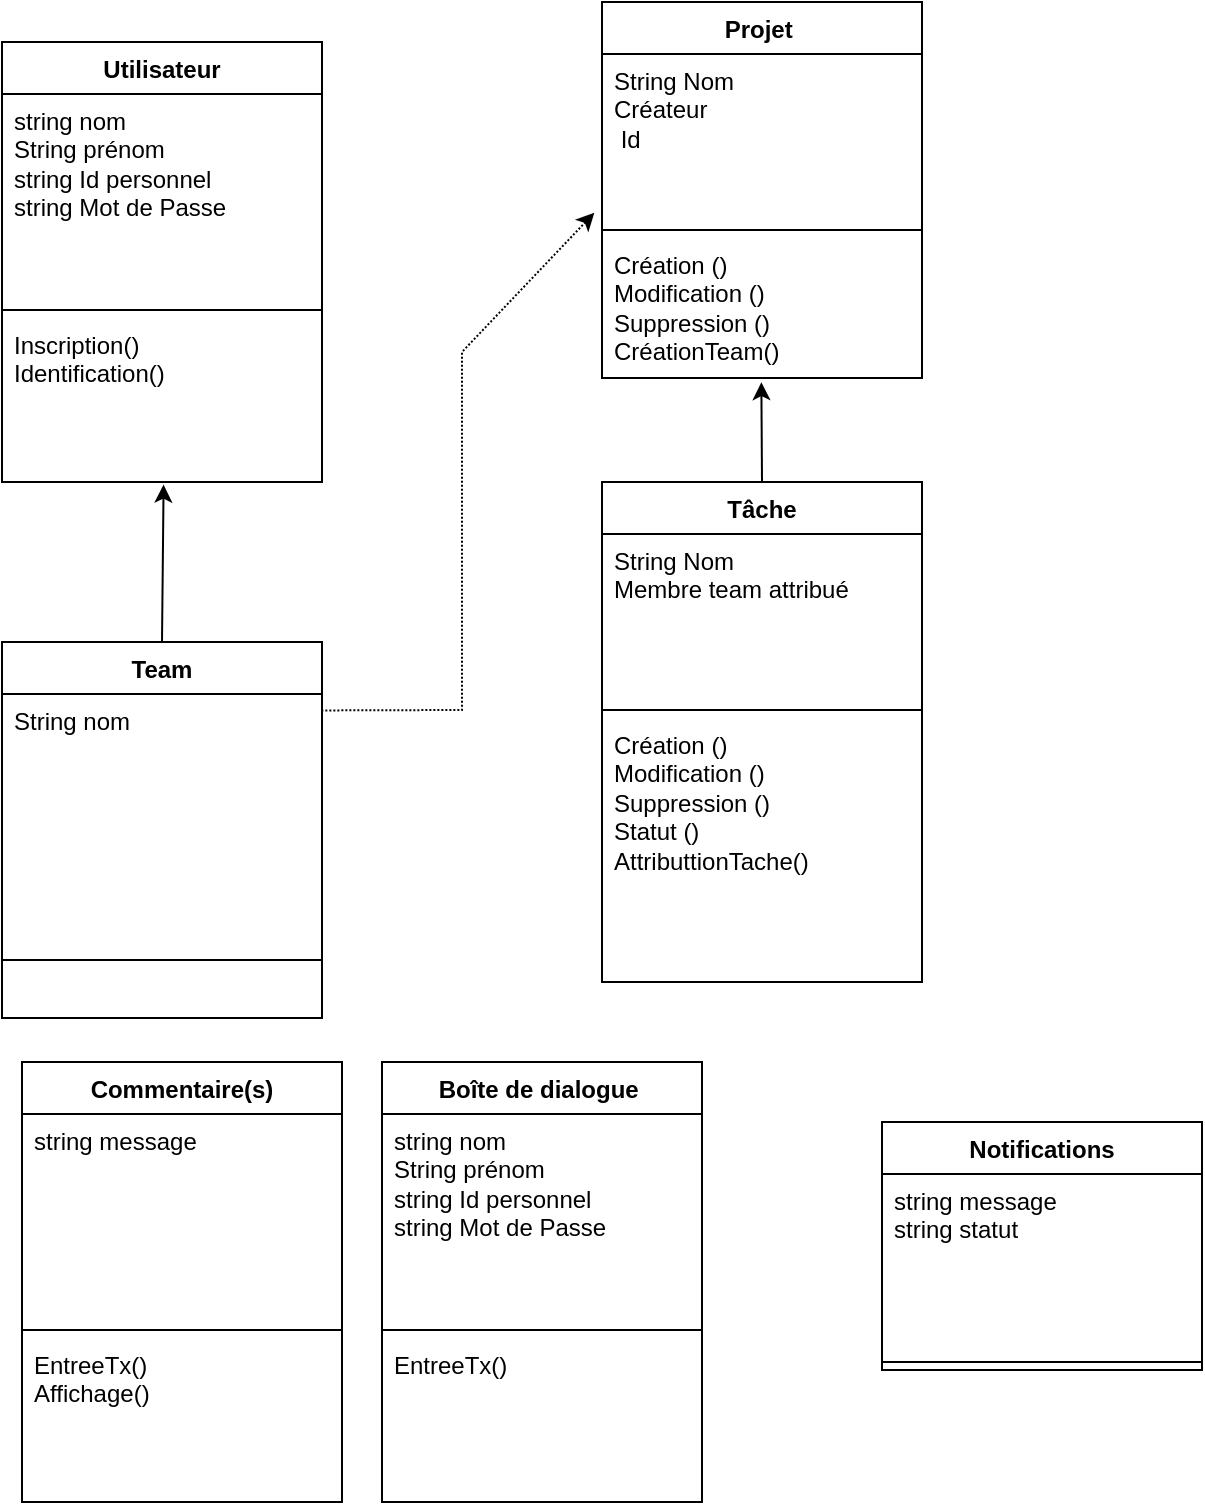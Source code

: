 <mxfile version="21.2.2" type="github">
  <diagram name="Page-1" id="qKfgIjqdwqD0qDW7hlfd">
    <mxGraphModel dx="704" dy="743" grid="1" gridSize="10" guides="1" tooltips="1" connect="1" arrows="1" fold="1" page="1" pageScale="1" pageWidth="827" pageHeight="1169" math="0" shadow="0">
      <root>
        <mxCell id="0" />
        <mxCell id="1" parent="0" />
        <mxCell id="ulWxVB9vq5Xvz9qQ-N9P-5" value="Utilisateur" style="swimlane;fontStyle=1;align=center;verticalAlign=top;childLayout=stackLayout;horizontal=1;startSize=26;horizontalStack=0;resizeParent=1;resizeParentMax=0;resizeLast=0;collapsible=1;marginBottom=0;whiteSpace=wrap;html=1;" parent="1" vertex="1">
          <mxGeometry x="90" y="180" width="160" height="220" as="geometry" />
        </mxCell>
        <mxCell id="ulWxVB9vq5Xvz9qQ-N9P-6" value="string nom&lt;br&gt;String prénom&lt;br&gt;string Id personnel&lt;br&gt;string Mot de Passe" style="text;strokeColor=none;fillColor=none;align=left;verticalAlign=top;spacingLeft=4;spacingRight=4;overflow=hidden;rotatable=0;points=[[0,0.5],[1,0.5]];portConstraint=eastwest;whiteSpace=wrap;html=1;" parent="ulWxVB9vq5Xvz9qQ-N9P-5" vertex="1">
          <mxGeometry y="26" width="160" height="104" as="geometry" />
        </mxCell>
        <mxCell id="ulWxVB9vq5Xvz9qQ-N9P-7" value="" style="line;strokeWidth=1;fillColor=none;align=left;verticalAlign=middle;spacingTop=-1;spacingLeft=3;spacingRight=3;rotatable=0;labelPosition=right;points=[];portConstraint=eastwest;strokeColor=inherit;" parent="ulWxVB9vq5Xvz9qQ-N9P-5" vertex="1">
          <mxGeometry y="130" width="160" height="8" as="geometry" />
        </mxCell>
        <mxCell id="ulWxVB9vq5Xvz9qQ-N9P-8" value="Inscription()&lt;br&gt;Identification()" style="text;strokeColor=none;fillColor=none;align=left;verticalAlign=top;spacingLeft=4;spacingRight=4;overflow=hidden;rotatable=0;points=[[0,0.5],[1,0.5]];portConstraint=eastwest;whiteSpace=wrap;html=1;" parent="ulWxVB9vq5Xvz9qQ-N9P-5" vertex="1">
          <mxGeometry y="138" width="160" height="82" as="geometry" />
        </mxCell>
        <mxCell id="ulWxVB9vq5Xvz9qQ-N9P-9" value="Projet&amp;nbsp;" style="swimlane;fontStyle=1;align=center;verticalAlign=top;childLayout=stackLayout;horizontal=1;startSize=26;horizontalStack=0;resizeParent=1;resizeParentMax=0;resizeLast=0;collapsible=1;marginBottom=0;whiteSpace=wrap;html=1;" parent="1" vertex="1">
          <mxGeometry x="390" y="160" width="160" height="188" as="geometry" />
        </mxCell>
        <mxCell id="ulWxVB9vq5Xvz9qQ-N9P-10" value="String Nom&lt;br&gt;Créateur&amp;nbsp;&lt;br&gt;&amp;nbsp;Id&amp;nbsp;&lt;br&gt;&amp;nbsp;&lt;br&gt;&amp;nbsp;" style="text;strokeColor=none;fillColor=none;align=left;verticalAlign=top;spacingLeft=4;spacingRight=4;overflow=hidden;rotatable=0;points=[[0,0.5],[1,0.5]];portConstraint=eastwest;whiteSpace=wrap;html=1;" parent="ulWxVB9vq5Xvz9qQ-N9P-9" vertex="1">
          <mxGeometry y="26" width="160" height="84" as="geometry" />
        </mxCell>
        <mxCell id="ulWxVB9vq5Xvz9qQ-N9P-11" value="" style="line;strokeWidth=1;fillColor=none;align=left;verticalAlign=middle;spacingTop=-1;spacingLeft=3;spacingRight=3;rotatable=0;labelPosition=right;points=[];portConstraint=eastwest;strokeColor=inherit;" parent="ulWxVB9vq5Xvz9qQ-N9P-9" vertex="1">
          <mxGeometry y="110" width="160" height="8" as="geometry" />
        </mxCell>
        <mxCell id="ulWxVB9vq5Xvz9qQ-N9P-12" value="Création ()&lt;br&gt;Modification ()&amp;nbsp;&lt;br&gt;Suppression ()&amp;nbsp;&lt;br&gt;CréationTeam()" style="text;strokeColor=none;fillColor=none;align=left;verticalAlign=top;spacingLeft=4;spacingRight=4;overflow=hidden;rotatable=0;points=[[0,0.5],[1,0.5]];portConstraint=eastwest;whiteSpace=wrap;html=1;" parent="ulWxVB9vq5Xvz9qQ-N9P-9" vertex="1">
          <mxGeometry y="118" width="160" height="70" as="geometry" />
        </mxCell>
        <mxCell id="ulWxVB9vq5Xvz9qQ-N9P-13" value="Tâche" style="swimlane;fontStyle=1;align=center;verticalAlign=top;childLayout=stackLayout;horizontal=1;startSize=26;horizontalStack=0;resizeParent=1;resizeParentMax=0;resizeLast=0;collapsible=1;marginBottom=0;whiteSpace=wrap;html=1;" parent="1" vertex="1">
          <mxGeometry x="390" y="400" width="160" height="250" as="geometry" />
        </mxCell>
        <mxCell id="ulWxVB9vq5Xvz9qQ-N9P-14" value="String Nom&lt;br&gt;Membre team attribué&amp;nbsp;" style="text;strokeColor=none;fillColor=none;align=left;verticalAlign=top;spacingLeft=4;spacingRight=4;overflow=hidden;rotatable=0;points=[[0,0.5],[1,0.5]];portConstraint=eastwest;whiteSpace=wrap;html=1;" parent="ulWxVB9vq5Xvz9qQ-N9P-13" vertex="1">
          <mxGeometry y="26" width="160" height="84" as="geometry" />
        </mxCell>
        <mxCell id="ulWxVB9vq5Xvz9qQ-N9P-15" value="" style="line;strokeWidth=1;fillColor=none;align=left;verticalAlign=middle;spacingTop=-1;spacingLeft=3;spacingRight=3;rotatable=0;labelPosition=right;points=[];portConstraint=eastwest;strokeColor=inherit;" parent="ulWxVB9vq5Xvz9qQ-N9P-13" vertex="1">
          <mxGeometry y="110" width="160" height="8" as="geometry" />
        </mxCell>
        <mxCell id="ulWxVB9vq5Xvz9qQ-N9P-16" value="Création ()&lt;br&gt;Modification ()&amp;nbsp;&lt;br&gt;Suppression ()&lt;br&gt;Statut ()&amp;nbsp;&lt;br&gt;AttributtionTache()" style="text;strokeColor=none;fillColor=none;align=left;verticalAlign=top;spacingLeft=4;spacingRight=4;overflow=hidden;rotatable=0;points=[[0,0.5],[1,0.5]];portConstraint=eastwest;whiteSpace=wrap;html=1;" parent="ulWxVB9vq5Xvz9qQ-N9P-13" vertex="1">
          <mxGeometry y="118" width="160" height="132" as="geometry" />
        </mxCell>
        <mxCell id="ulWxVB9vq5Xvz9qQ-N9P-17" value="Team" style="swimlane;fontStyle=1;align=center;verticalAlign=top;childLayout=stackLayout;horizontal=1;startSize=26;horizontalStack=0;resizeParent=1;resizeParentMax=0;resizeLast=0;collapsible=1;marginBottom=0;whiteSpace=wrap;html=1;" parent="1" vertex="1">
          <mxGeometry x="90" y="480" width="160" height="188" as="geometry" />
        </mxCell>
        <mxCell id="ulWxVB9vq5Xvz9qQ-N9P-18" value="String nom" style="text;strokeColor=none;fillColor=none;align=left;verticalAlign=top;spacingLeft=4;spacingRight=4;overflow=hidden;rotatable=0;points=[[0,0.5],[1,0.5]];portConstraint=eastwest;whiteSpace=wrap;html=1;" parent="ulWxVB9vq5Xvz9qQ-N9P-17" vertex="1">
          <mxGeometry y="26" width="160" height="104" as="geometry" />
        </mxCell>
        <mxCell id="ulWxVB9vq5Xvz9qQ-N9P-19" value="" style="line;strokeWidth=1;fillColor=none;align=left;verticalAlign=middle;spacingTop=-1;spacingLeft=3;spacingRight=3;rotatable=0;labelPosition=right;points=[];portConstraint=eastwest;strokeColor=inherit;" parent="ulWxVB9vq5Xvz9qQ-N9P-17" vertex="1">
          <mxGeometry y="130" width="160" height="58" as="geometry" />
        </mxCell>
        <mxCell id="ulWxVB9vq5Xvz9qQ-N9P-25" value="" style="endArrow=classic;html=1;rounded=0;entryX=0.498;entryY=1.03;entryDx=0;entryDy=0;entryPerimeter=0;exitX=0.5;exitY=0;exitDx=0;exitDy=0;" parent="1" source="ulWxVB9vq5Xvz9qQ-N9P-13" target="ulWxVB9vq5Xvz9qQ-N9P-12" edge="1">
          <mxGeometry width="50" height="50" relative="1" as="geometry">
            <mxPoint x="250" y="600" as="sourcePoint" />
            <mxPoint x="300" y="550" as="targetPoint" />
          </mxGeometry>
        </mxCell>
        <mxCell id="ulWxVB9vq5Xvz9qQ-N9P-26" value="" style="endArrow=classic;html=1;rounded=0;entryX=0.505;entryY=1.016;entryDx=0;entryDy=0;entryPerimeter=0;exitX=0.5;exitY=0;exitDx=0;exitDy=0;" parent="1" source="ulWxVB9vq5Xvz9qQ-N9P-17" target="ulWxVB9vq5Xvz9qQ-N9P-8" edge="1">
          <mxGeometry width="50" height="50" relative="1" as="geometry">
            <mxPoint x="250" y="600" as="sourcePoint" />
            <mxPoint x="300" y="550" as="targetPoint" />
          </mxGeometry>
        </mxCell>
        <mxCell id="ulWxVB9vq5Xvz9qQ-N9P-27" value="" style="endArrow=none;html=1;rounded=0;entryX=0.998;entryY=0.079;entryDx=0;entryDy=0;entryPerimeter=0;exitX=-0.024;exitY=0.945;exitDx=0;exitDy=0;exitPerimeter=0;dashed=1;dashPattern=1 1;startArrow=classic;startFill=1;endFill=0;" parent="1" source="ulWxVB9vq5Xvz9qQ-N9P-10" target="ulWxVB9vq5Xvz9qQ-N9P-18" edge="1">
          <mxGeometry width="50" height="50" relative="1" as="geometry">
            <mxPoint x="250" y="600" as="sourcePoint" />
            <mxPoint x="300" y="550" as="targetPoint" />
            <Array as="points">
              <mxPoint x="320" y="335" />
              <mxPoint x="320" y="514" />
            </Array>
          </mxGeometry>
        </mxCell>
        <mxCell id="ulWxVB9vq5Xvz9qQ-N9P-29" value="Commentaire(s)" style="swimlane;fontStyle=1;align=center;verticalAlign=top;childLayout=stackLayout;horizontal=1;startSize=26;horizontalStack=0;resizeParent=1;resizeParentMax=0;resizeLast=0;collapsible=1;marginBottom=0;whiteSpace=wrap;html=1;" parent="1" vertex="1">
          <mxGeometry x="100" y="690" width="160" height="220" as="geometry" />
        </mxCell>
        <mxCell id="ulWxVB9vq5Xvz9qQ-N9P-30" value="string message" style="text;strokeColor=none;fillColor=none;align=left;verticalAlign=top;spacingLeft=4;spacingRight=4;overflow=hidden;rotatable=0;points=[[0,0.5],[1,0.5]];portConstraint=eastwest;whiteSpace=wrap;html=1;" parent="ulWxVB9vq5Xvz9qQ-N9P-29" vertex="1">
          <mxGeometry y="26" width="160" height="104" as="geometry" />
        </mxCell>
        <mxCell id="ulWxVB9vq5Xvz9qQ-N9P-31" value="" style="line;strokeWidth=1;fillColor=none;align=left;verticalAlign=middle;spacingTop=-1;spacingLeft=3;spacingRight=3;rotatable=0;labelPosition=right;points=[];portConstraint=eastwest;strokeColor=inherit;" parent="ulWxVB9vq5Xvz9qQ-N9P-29" vertex="1">
          <mxGeometry y="130" width="160" height="8" as="geometry" />
        </mxCell>
        <mxCell id="ulWxVB9vq5Xvz9qQ-N9P-32" value="EntreeTx()&lt;br&gt;Affichage()&amp;nbsp;" style="text;strokeColor=none;fillColor=none;align=left;verticalAlign=top;spacingLeft=4;spacingRight=4;overflow=hidden;rotatable=0;points=[[0,0.5],[1,0.5]];portConstraint=eastwest;whiteSpace=wrap;html=1;" parent="ulWxVB9vq5Xvz9qQ-N9P-29" vertex="1">
          <mxGeometry y="138" width="160" height="82" as="geometry" />
        </mxCell>
        <mxCell id="ulWxVB9vq5Xvz9qQ-N9P-33" value="Notifications" style="swimlane;fontStyle=1;align=center;verticalAlign=top;childLayout=stackLayout;horizontal=1;startSize=26;horizontalStack=0;resizeParent=1;resizeParentMax=0;resizeLast=0;collapsible=1;marginBottom=0;whiteSpace=wrap;html=1;" parent="1" vertex="1">
          <mxGeometry x="530" y="720" width="160" height="124" as="geometry" />
        </mxCell>
        <mxCell id="ulWxVB9vq5Xvz9qQ-N9P-34" value="string message&lt;br&gt;string statut" style="text;strokeColor=none;fillColor=none;align=left;verticalAlign=top;spacingLeft=4;spacingRight=4;overflow=hidden;rotatable=0;points=[[0,0.5],[1,0.5]];portConstraint=eastwest;whiteSpace=wrap;html=1;" parent="ulWxVB9vq5Xvz9qQ-N9P-33" vertex="1">
          <mxGeometry y="26" width="160" height="90" as="geometry" />
        </mxCell>
        <mxCell id="ulWxVB9vq5Xvz9qQ-N9P-35" value="" style="line;strokeWidth=1;fillColor=none;align=left;verticalAlign=middle;spacingTop=-1;spacingLeft=3;spacingRight=3;rotatable=0;labelPosition=right;points=[];portConstraint=eastwest;strokeColor=inherit;" parent="ulWxVB9vq5Xvz9qQ-N9P-33" vertex="1">
          <mxGeometry y="116" width="160" height="8" as="geometry" />
        </mxCell>
        <mxCell id="ulWxVB9vq5Xvz9qQ-N9P-37" value="Boîte de dialogue&amp;nbsp;" style="swimlane;fontStyle=1;align=center;verticalAlign=top;childLayout=stackLayout;horizontal=1;startSize=26;horizontalStack=0;resizeParent=1;resizeParentMax=0;resizeLast=0;collapsible=1;marginBottom=0;whiteSpace=wrap;html=1;" parent="1" vertex="1">
          <mxGeometry x="280" y="690" width="160" height="220" as="geometry" />
        </mxCell>
        <mxCell id="ulWxVB9vq5Xvz9qQ-N9P-38" value="string nom&lt;br&gt;String prénom&lt;br&gt;string Id personnel&lt;br&gt;string Mot de Passe" style="text;strokeColor=none;fillColor=none;align=left;verticalAlign=top;spacingLeft=4;spacingRight=4;overflow=hidden;rotatable=0;points=[[0,0.5],[1,0.5]];portConstraint=eastwest;whiteSpace=wrap;html=1;" parent="ulWxVB9vq5Xvz9qQ-N9P-37" vertex="1">
          <mxGeometry y="26" width="160" height="104" as="geometry" />
        </mxCell>
        <mxCell id="ulWxVB9vq5Xvz9qQ-N9P-39" value="" style="line;strokeWidth=1;fillColor=none;align=left;verticalAlign=middle;spacingTop=-1;spacingLeft=3;spacingRight=3;rotatable=0;labelPosition=right;points=[];portConstraint=eastwest;strokeColor=inherit;" parent="ulWxVB9vq5Xvz9qQ-N9P-37" vertex="1">
          <mxGeometry y="130" width="160" height="8" as="geometry" />
        </mxCell>
        <mxCell id="ulWxVB9vq5Xvz9qQ-N9P-40" value="EntreeTx()" style="text;strokeColor=none;fillColor=none;align=left;verticalAlign=top;spacingLeft=4;spacingRight=4;overflow=hidden;rotatable=0;points=[[0,0.5],[1,0.5]];portConstraint=eastwest;whiteSpace=wrap;html=1;" parent="ulWxVB9vq5Xvz9qQ-N9P-37" vertex="1">
          <mxGeometry y="138" width="160" height="82" as="geometry" />
        </mxCell>
      </root>
    </mxGraphModel>
  </diagram>
</mxfile>
